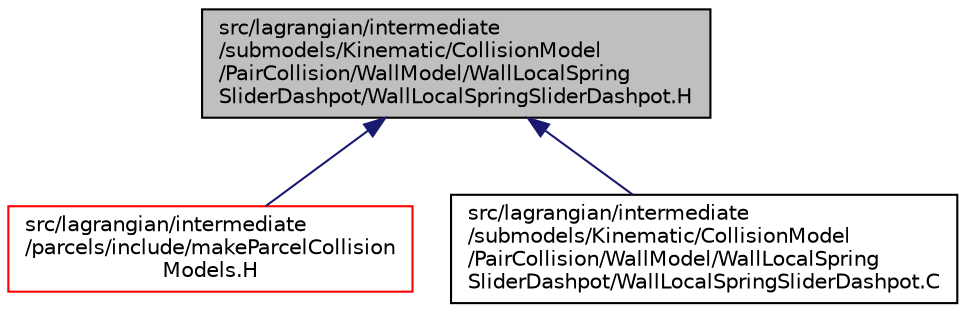 digraph "src/lagrangian/intermediate/submodels/Kinematic/CollisionModel/PairCollision/WallModel/WallLocalSpringSliderDashpot/WallLocalSpringSliderDashpot.H"
{
  bgcolor="transparent";
  edge [fontname="Helvetica",fontsize="10",labelfontname="Helvetica",labelfontsize="10"];
  node [fontname="Helvetica",fontsize="10",shape=record];
  Node100 [label="src/lagrangian/intermediate\l/submodels/Kinematic/CollisionModel\l/PairCollision/WallModel/WallLocalSpring\lSliderDashpot/WallLocalSpringSliderDashpot.H",height=0.2,width=0.4,color="black", fillcolor="grey75", style="filled", fontcolor="black"];
  Node100 -> Node101 [dir="back",color="midnightblue",fontsize="10",style="solid",fontname="Helvetica"];
  Node101 [label="src/lagrangian/intermediate\l/parcels/include/makeParcelCollision\lModels.H",height=0.2,width=0.4,color="red",URL="$a06014.html"];
  Node100 -> Node103 [dir="back",color="midnightblue",fontsize="10",style="solid",fontname="Helvetica"];
  Node103 [label="src/lagrangian/intermediate\l/submodels/Kinematic/CollisionModel\l/PairCollision/WallModel/WallLocalSpring\lSliderDashpot/WallLocalSpringSliderDashpot.C",height=0.2,width=0.4,color="black",URL="$a06338.html"];
}
